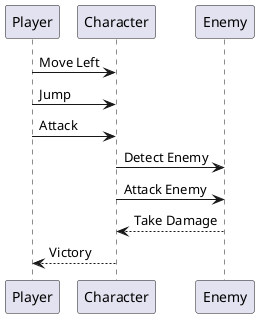 @startuml
participant Player
participant Character
participant Enemy
Player -> Character: Move Left
Player -> Character: Jump
Player -> Character: Attack
Character -> Enemy: Detect Enemy
Character -> Enemy: Attack Enemy
Enemy --> Character: Take Damage
Character --> Player: Victory
@enduml
